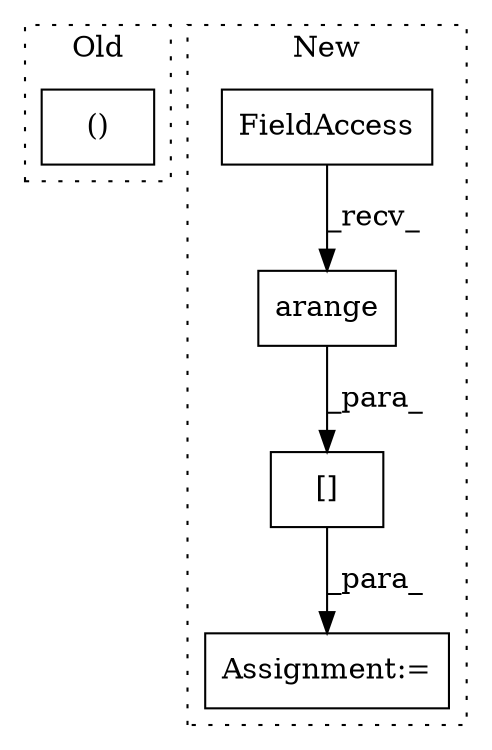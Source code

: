 digraph G {
subgraph cluster0 {
1 [label="()" a="106" s="5080" l="31" shape="box"];
label = "Old";
style="dotted";
}
subgraph cluster1 {
2 [label="arange" a="32" s="5127,5149" l="7,1" shape="box"];
3 [label="Assignment:=" a="7" s="5419" l="1" shape="box"];
4 [label="FieldAccess" a="22" s="5121" l="5" shape="box"];
5 [label="[]" a="2" s="5420,5450" l="17,1" shape="box"];
label = "New";
style="dotted";
}
2 -> 5 [label="_para_"];
4 -> 2 [label="_recv_"];
5 -> 3 [label="_para_"];
}